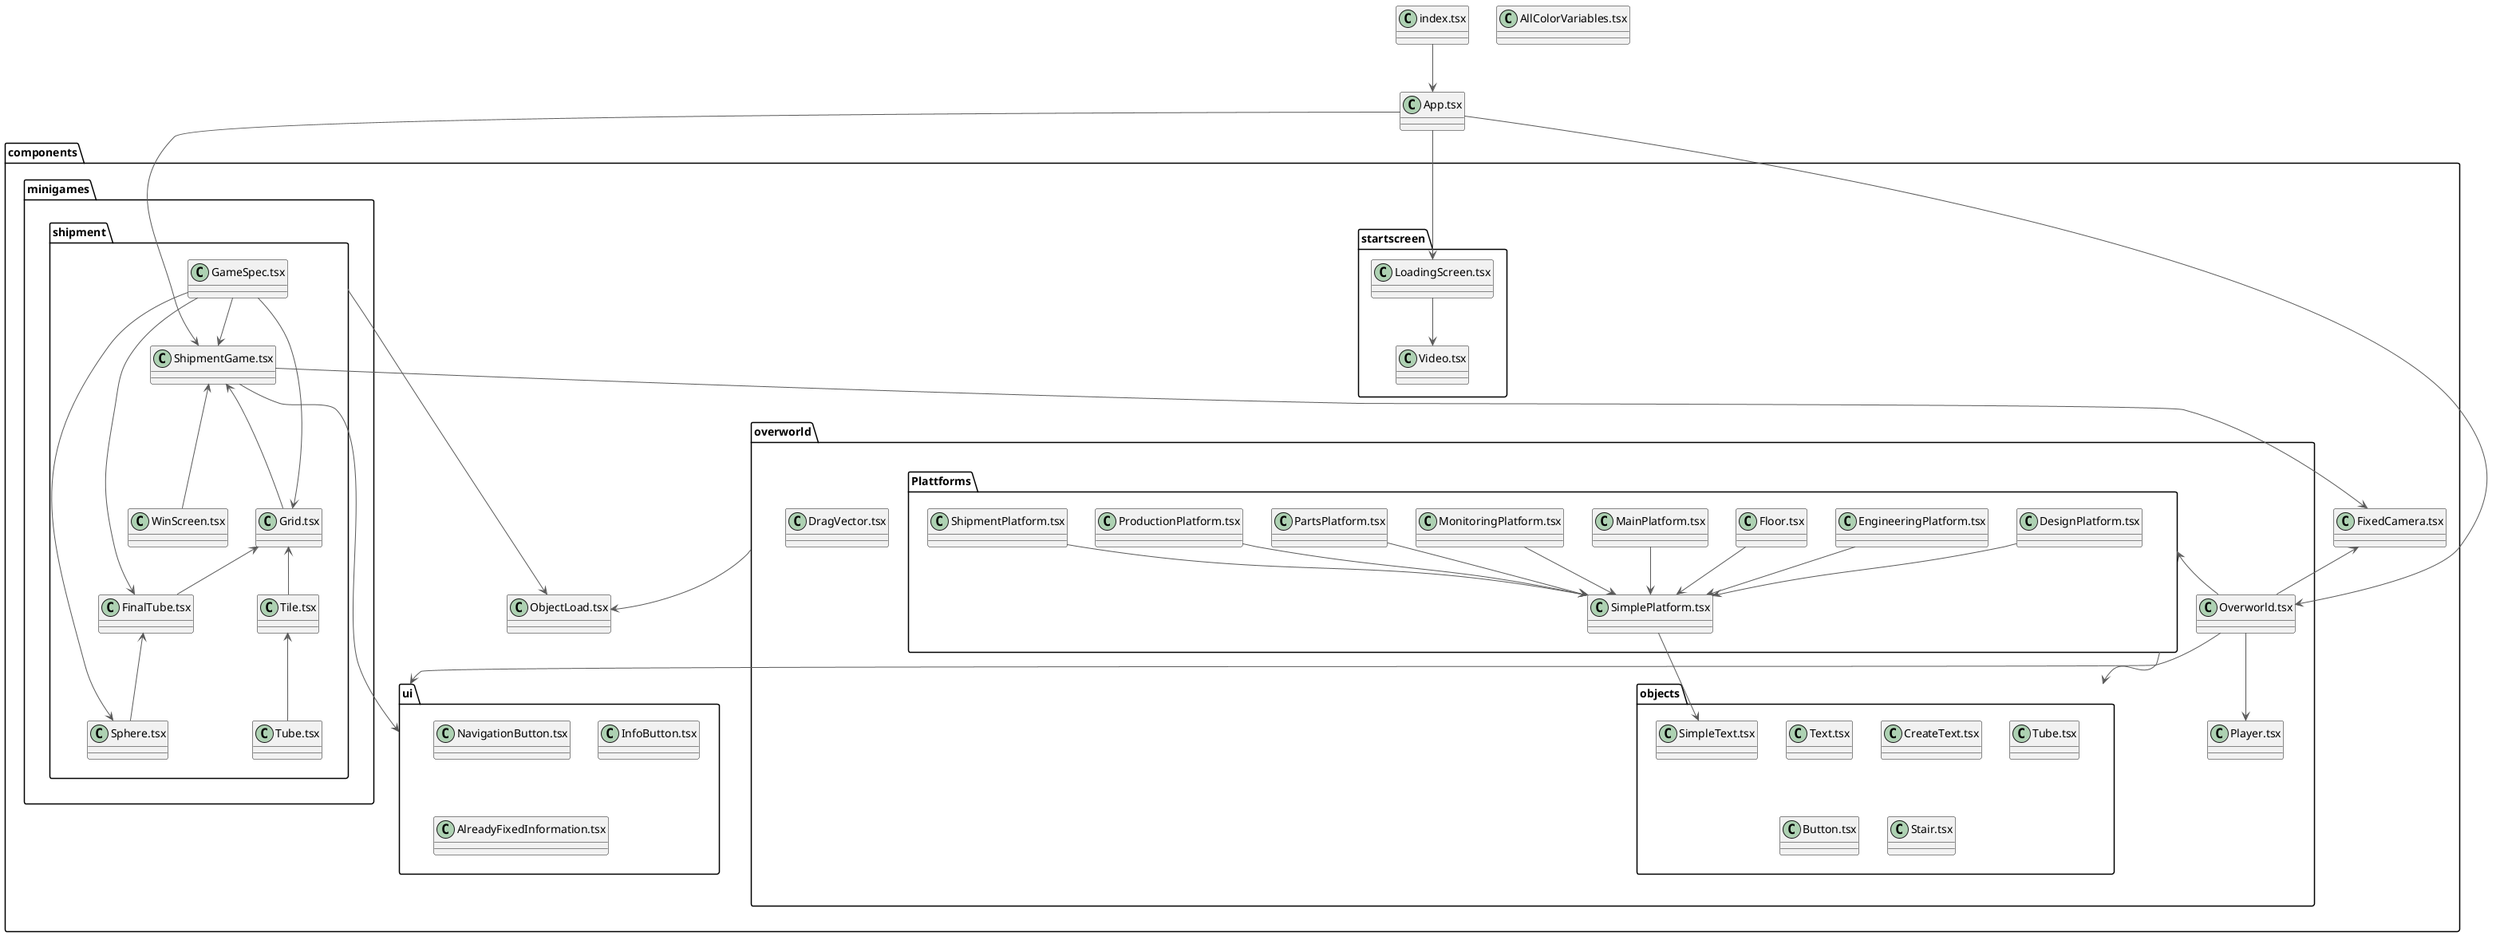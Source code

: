 @startuml
top to bottom direction

class node5 as "AllColorVariables.tsx"
class node48 as "App.tsx"
class node54 as "index.tsx"

package components {
  class FixedCamera as "FixedCamera.tsx"
  class ObjectLoad as "ObjectLoad.tsx"
  
  package overworld{
    class node43 as "Overworld.tsx"
    class node73 as "Player.tsx"
    class DragVector as "DragVector.tsx"
    

    package objects {
       class node59 as "Text.tsx"
       class node72 as "CreateText.tsx"
       class node15 as "Tube.tsx"
       class node40 as "Button.tsx"
      class node71 as "SimpleText.tsx"
      class node29 as "Stair.tsx"
    }

    package Plattforms {
      class node57 as "DesignPlatform.tsx"
      class node1 as "EngineeringPlatform.tsx"
      class node24 as "Floor.tsx"
      class node18 as "MainPlatform.tsx"
      class node78 as "MonitoringPlatform.tsx"
      class node10 as "PartsPlatform.tsx"
      class node47 as "ProductionPlatform.tsx"
      class node27 as "ShipmentPlatform.tsx"
      class node56 as "SimplePlatform.tsx"
    }
  }

  package minigames {
    package shipment {
      class GameSpec as "GameSpec.tsx"
      class FinalTube as "FinalTube.tsx"
      class Grid as "Grid.tsx"
      class ShipmentGame as "ShipmentGame.tsx"
      class Sphere as "Sphere.tsx"
      class Tile as "Tile.tsx"
      class Tube as "Tube.tsx"
      class WinScreen as "WinScreen.tsx"
    }
  }

  package startscreen {
    class node37 as "LoadingScreen.tsx"
    class node58 as "Video.tsx"
  }

  package ui {
   class NavigationButton as "NavigationButton.tsx"
   class InfoButton as "InfoButton.tsx"
   class AlreadyFixedInformation as "AlreadyFixedInformation.tsx"
  }
}

node43  -[#595959,plain]up->  FixedCamera
ShipmentGame  -[#595959,plain]down->  FixedCamera

node48  -[#595959,plain]-> ShipmentGame
node43  -[#595959,plain]->  node73
node43  -[#595959,plain]up->  Plattforms
overworld  -[#595959,plain]->  ObjectLoad
Plattforms  -[#595959,plain]up->  objects
node1   -[#595959,plain]->  node56
node24  -[#595959,plain]->  node56
node18  -[#595959,plain]->  node56
node78  -[#595959,plain]->  node56
node10  -[#595959,plain]->  node56
node47  -[#595959,plain]->  node56
node27  -[#595959,plain]->  node56
node57  -[#595959,plain]->  node56
node56  -[#595959,plain]->  node71
FinalTube  <-[#595959,plain]-  Sphere
Grid  <-[#595959,plain]-  FinalTube
Grid  <-[#595959,plain]-  Tile
ShipmentGame  -[#595959,plain]->  ui
node43  -[#595959,plain]->  ui
shipment  -[#595959,plain]->  ObjectLoad
ShipmentGame  <-[#595959,plain]-  Grid
ShipmentGame  <-[#595959,plain]-  WinScreen
Tile  <-[#595959,plain]-  Tube
node48  -[#595959,plain]->  node43
node48  -[#595959,plain]-> node37
node54  -[#595959,plain]->  node48
node37  -[#595959,plain]->  node58
GameSpec -[#595959,plain]-> FinalTube
GameSpec -[#595959,plain]-> ShipmentGame
GameSpec -[#595959,plain]-> Sphere
GameSpec -[#595959,plain]-> Grid
@enduml
